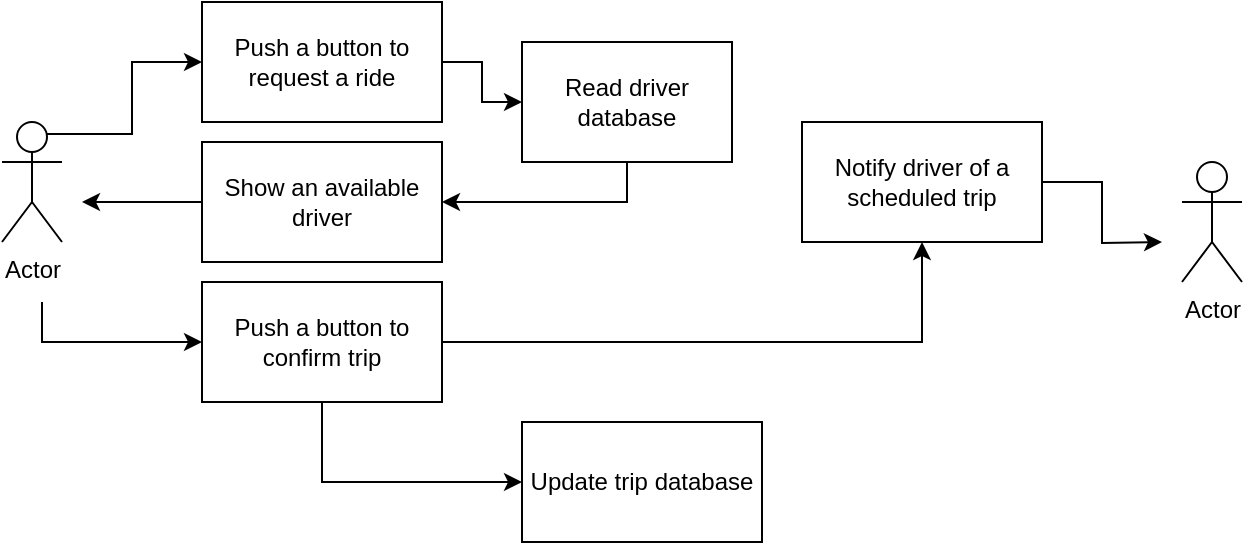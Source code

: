 <mxfile version="20.8.18" type="github">
  <diagram id="QV7oADRM7M5_lY-DtXBk" name="Page-1">
    <mxGraphModel dx="892" dy="396" grid="1" gridSize="10" guides="1" tooltips="1" connect="1" arrows="1" fold="1" page="1" pageScale="1" pageWidth="850" pageHeight="1100" math="0" shadow="0">
      <root>
        <mxCell id="0" />
        <mxCell id="1" parent="0" />
        <mxCell id="k2fiiOhns5cdT9OjJlMW-19" style="edgeStyle=orthogonalEdgeStyle;rounded=0;orthogonalLoop=1;jettySize=auto;html=1;exitX=1;exitY=0.5;exitDx=0;exitDy=0;entryX=0;entryY=0.5;entryDx=0;entryDy=0;" parent="1" source="k2fiiOhns5cdT9OjJlMW-1" target="k2fiiOhns5cdT9OjJlMW-12" edge="1">
          <mxGeometry relative="1" as="geometry" />
        </mxCell>
        <mxCell id="k2fiiOhns5cdT9OjJlMW-1" value="Push a button to request a ride" style="rounded=0;whiteSpace=wrap;html=1;" parent="1" vertex="1">
          <mxGeometry x="140" y="60" width="120" height="60" as="geometry" />
        </mxCell>
        <mxCell id="k2fiiOhns5cdT9OjJlMW-16" style="edgeStyle=orthogonalEdgeStyle;rounded=0;orthogonalLoop=1;jettySize=auto;html=1;exitX=0.75;exitY=0.1;exitDx=0;exitDy=0;exitPerimeter=0;entryX=0;entryY=0.5;entryDx=0;entryDy=0;" parent="1" source="k2fiiOhns5cdT9OjJlMW-2" target="k2fiiOhns5cdT9OjJlMW-1" edge="1">
          <mxGeometry relative="1" as="geometry" />
        </mxCell>
        <mxCell id="k2fiiOhns5cdT9OjJlMW-18" style="edgeStyle=orthogonalEdgeStyle;rounded=0;orthogonalLoop=1;jettySize=auto;html=1;entryX=0;entryY=0.5;entryDx=0;entryDy=0;" parent="1" target="k2fiiOhns5cdT9OjJlMW-11" edge="1">
          <mxGeometry relative="1" as="geometry">
            <mxPoint x="60" y="210" as="sourcePoint" />
            <Array as="points">
              <mxPoint x="60" y="230" />
            </Array>
          </mxGeometry>
        </mxCell>
        <mxCell id="k2fiiOhns5cdT9OjJlMW-2" value="Actor" style="shape=umlActor;verticalLabelPosition=bottom;verticalAlign=top;html=1;outlineConnect=0;" parent="1" vertex="1">
          <mxGeometry x="40" y="120" width="30" height="60" as="geometry" />
        </mxCell>
        <mxCell id="k2fiiOhns5cdT9OjJlMW-17" value="" style="edgeStyle=orthogonalEdgeStyle;rounded=0;orthogonalLoop=1;jettySize=auto;html=1;" parent="1" source="k2fiiOhns5cdT9OjJlMW-9" edge="1">
          <mxGeometry relative="1" as="geometry">
            <mxPoint x="80" y="160" as="targetPoint" />
          </mxGeometry>
        </mxCell>
        <mxCell id="k2fiiOhns5cdT9OjJlMW-9" value="Show an available driver" style="rounded=0;whiteSpace=wrap;html=1;" parent="1" vertex="1">
          <mxGeometry x="140" y="130" width="120" height="60" as="geometry" />
        </mxCell>
        <mxCell id="k2fiiOhns5cdT9OjJlMW-10" value="Actor" style="shape=umlActor;verticalLabelPosition=bottom;verticalAlign=top;html=1;outlineConnect=0;" parent="1" vertex="1">
          <mxGeometry x="630" y="140" width="30" height="60" as="geometry" />
        </mxCell>
        <mxCell id="k2fiiOhns5cdT9OjJlMW-21" style="edgeStyle=orthogonalEdgeStyle;rounded=0;orthogonalLoop=1;jettySize=auto;html=1;exitX=1;exitY=0.5;exitDx=0;exitDy=0;" parent="1" source="k2fiiOhns5cdT9OjJlMW-11" target="k2fiiOhns5cdT9OjJlMW-20" edge="1">
          <mxGeometry relative="1" as="geometry" />
        </mxCell>
        <mxCell id="k2fiiOhns5cdT9OjJlMW-23" style="edgeStyle=orthogonalEdgeStyle;rounded=0;orthogonalLoop=1;jettySize=auto;html=1;exitX=0.5;exitY=1;exitDx=0;exitDy=0;entryX=0;entryY=0.5;entryDx=0;entryDy=0;" parent="1" source="k2fiiOhns5cdT9OjJlMW-11" target="k2fiiOhns5cdT9OjJlMW-22" edge="1">
          <mxGeometry relative="1" as="geometry" />
        </mxCell>
        <mxCell id="k2fiiOhns5cdT9OjJlMW-11" value="Push a button to confirm trip" style="rounded=0;whiteSpace=wrap;html=1;" parent="1" vertex="1">
          <mxGeometry x="140" y="200" width="120" height="60" as="geometry" />
        </mxCell>
        <mxCell id="k2fiiOhns5cdT9OjJlMW-15" style="edgeStyle=orthogonalEdgeStyle;rounded=0;orthogonalLoop=1;jettySize=auto;html=1;exitX=0.5;exitY=1;exitDx=0;exitDy=0;entryX=1;entryY=0.5;entryDx=0;entryDy=0;" parent="1" source="k2fiiOhns5cdT9OjJlMW-12" target="k2fiiOhns5cdT9OjJlMW-9" edge="1">
          <mxGeometry relative="1" as="geometry" />
        </mxCell>
        <mxCell id="k2fiiOhns5cdT9OjJlMW-12" value="Read driver database" style="rounded=0;whiteSpace=wrap;html=1;" parent="1" vertex="1">
          <mxGeometry x="300" y="80" width="105" height="60" as="geometry" />
        </mxCell>
        <mxCell id="k2fiiOhns5cdT9OjJlMW-25" style="edgeStyle=orthogonalEdgeStyle;rounded=0;orthogonalLoop=1;jettySize=auto;html=1;exitX=1;exitY=0.5;exitDx=0;exitDy=0;" parent="1" source="k2fiiOhns5cdT9OjJlMW-20" edge="1">
          <mxGeometry relative="1" as="geometry">
            <mxPoint x="620" y="180" as="targetPoint" />
          </mxGeometry>
        </mxCell>
        <mxCell id="k2fiiOhns5cdT9OjJlMW-20" value="Notify driver of a scheduled trip" style="rounded=0;whiteSpace=wrap;html=1;" parent="1" vertex="1">
          <mxGeometry x="440" y="120" width="120" height="60" as="geometry" />
        </mxCell>
        <mxCell id="k2fiiOhns5cdT9OjJlMW-22" value="Update trip database" style="rounded=0;whiteSpace=wrap;html=1;" parent="1" vertex="1">
          <mxGeometry x="300" y="270" width="120" height="60" as="geometry" />
        </mxCell>
      </root>
    </mxGraphModel>
  </diagram>
</mxfile>
